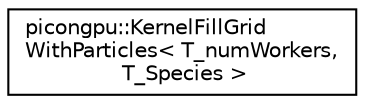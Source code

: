 digraph "Graphical Class Hierarchy"
{
 // LATEX_PDF_SIZE
  edge [fontname="Helvetica",fontsize="10",labelfontname="Helvetica",labelfontsize="10"];
  node [fontname="Helvetica",fontsize="10",shape=record];
  rankdir="LR";
  Node0 [label="picongpu::KernelFillGrid\lWithParticles\< T_numWorkers,\l T_Species \>",height=0.2,width=0.4,color="black", fillcolor="white", style="filled",URL="$structpicongpu_1_1_kernel_fill_grid_with_particles.html",tooltip="fill supercell grid with particles"];
}

